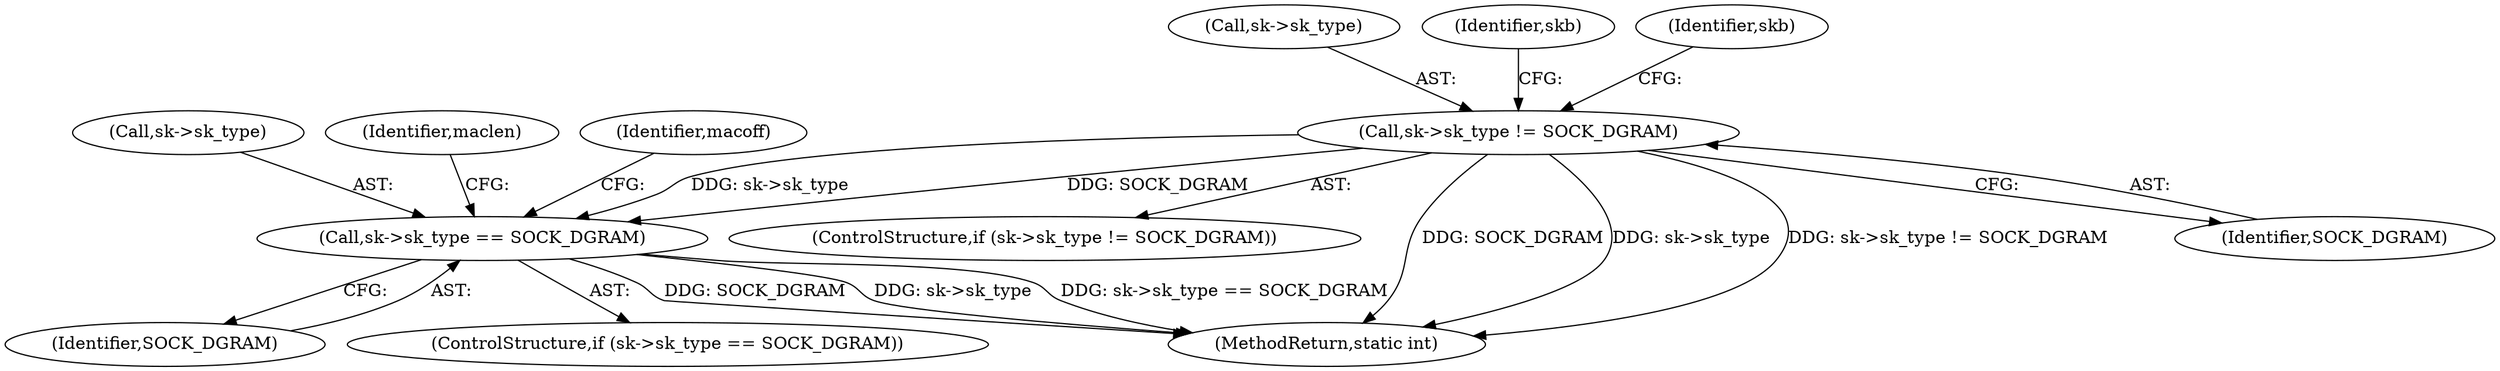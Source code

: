 digraph "0_linux_13fcb7bd322164c67926ffe272846d4860196dc6_0@pointer" {
"1000175" [label="(Call,sk->sk_type != SOCK_DGRAM)"];
"1000232" [label="(Call,sk->sk_type == SOCK_DGRAM)"];
"1000176" [label="(Call,sk->sk_type)"];
"1000181" [label="(Identifier,skb)"];
"1000233" [label="(Call,sk->sk_type)"];
"1000174" [label="(ControlStructure,if (sk->sk_type != SOCK_DGRAM))"];
"1000256" [label="(Identifier,maclen)"];
"1000236" [label="(Identifier,SOCK_DGRAM)"];
"1000175" [label="(Call,sk->sk_type != SOCK_DGRAM)"];
"1000231" [label="(ControlStructure,if (sk->sk_type == SOCK_DGRAM))"];
"1000840" [label="(MethodReturn,static int)"];
"1000192" [label="(Identifier,skb)"];
"1000239" [label="(Identifier,macoff)"];
"1000179" [label="(Identifier,SOCK_DGRAM)"];
"1000232" [label="(Call,sk->sk_type == SOCK_DGRAM)"];
"1000175" -> "1000174"  [label="AST: "];
"1000175" -> "1000179"  [label="CFG: "];
"1000176" -> "1000175"  [label="AST: "];
"1000179" -> "1000175"  [label="AST: "];
"1000181" -> "1000175"  [label="CFG: "];
"1000192" -> "1000175"  [label="CFG: "];
"1000175" -> "1000840"  [label="DDG: SOCK_DGRAM"];
"1000175" -> "1000840"  [label="DDG: sk->sk_type"];
"1000175" -> "1000840"  [label="DDG: sk->sk_type != SOCK_DGRAM"];
"1000175" -> "1000232"  [label="DDG: sk->sk_type"];
"1000175" -> "1000232"  [label="DDG: SOCK_DGRAM"];
"1000232" -> "1000231"  [label="AST: "];
"1000232" -> "1000236"  [label="CFG: "];
"1000233" -> "1000232"  [label="AST: "];
"1000236" -> "1000232"  [label="AST: "];
"1000239" -> "1000232"  [label="CFG: "];
"1000256" -> "1000232"  [label="CFG: "];
"1000232" -> "1000840"  [label="DDG: SOCK_DGRAM"];
"1000232" -> "1000840"  [label="DDG: sk->sk_type"];
"1000232" -> "1000840"  [label="DDG: sk->sk_type == SOCK_DGRAM"];
}
